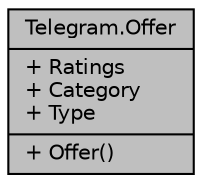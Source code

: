 digraph "Telegram.Offer"
{
 // INTERACTIVE_SVG=YES
 // LATEX_PDF_SIZE
  edge [fontname="Helvetica",fontsize="10",labelfontname="Helvetica",labelfontsize="10"];
  node [fontname="Helvetica",fontsize="10",shape=record];
  Node1 [label="{Telegram.Offer\n|+ Ratings\l+ Category\l+ Type\l|+ Offer()\l}",height=0.2,width=0.4,color="black", fillcolor="grey75", style="filled", fontcolor="black",tooltip=" "];
}
